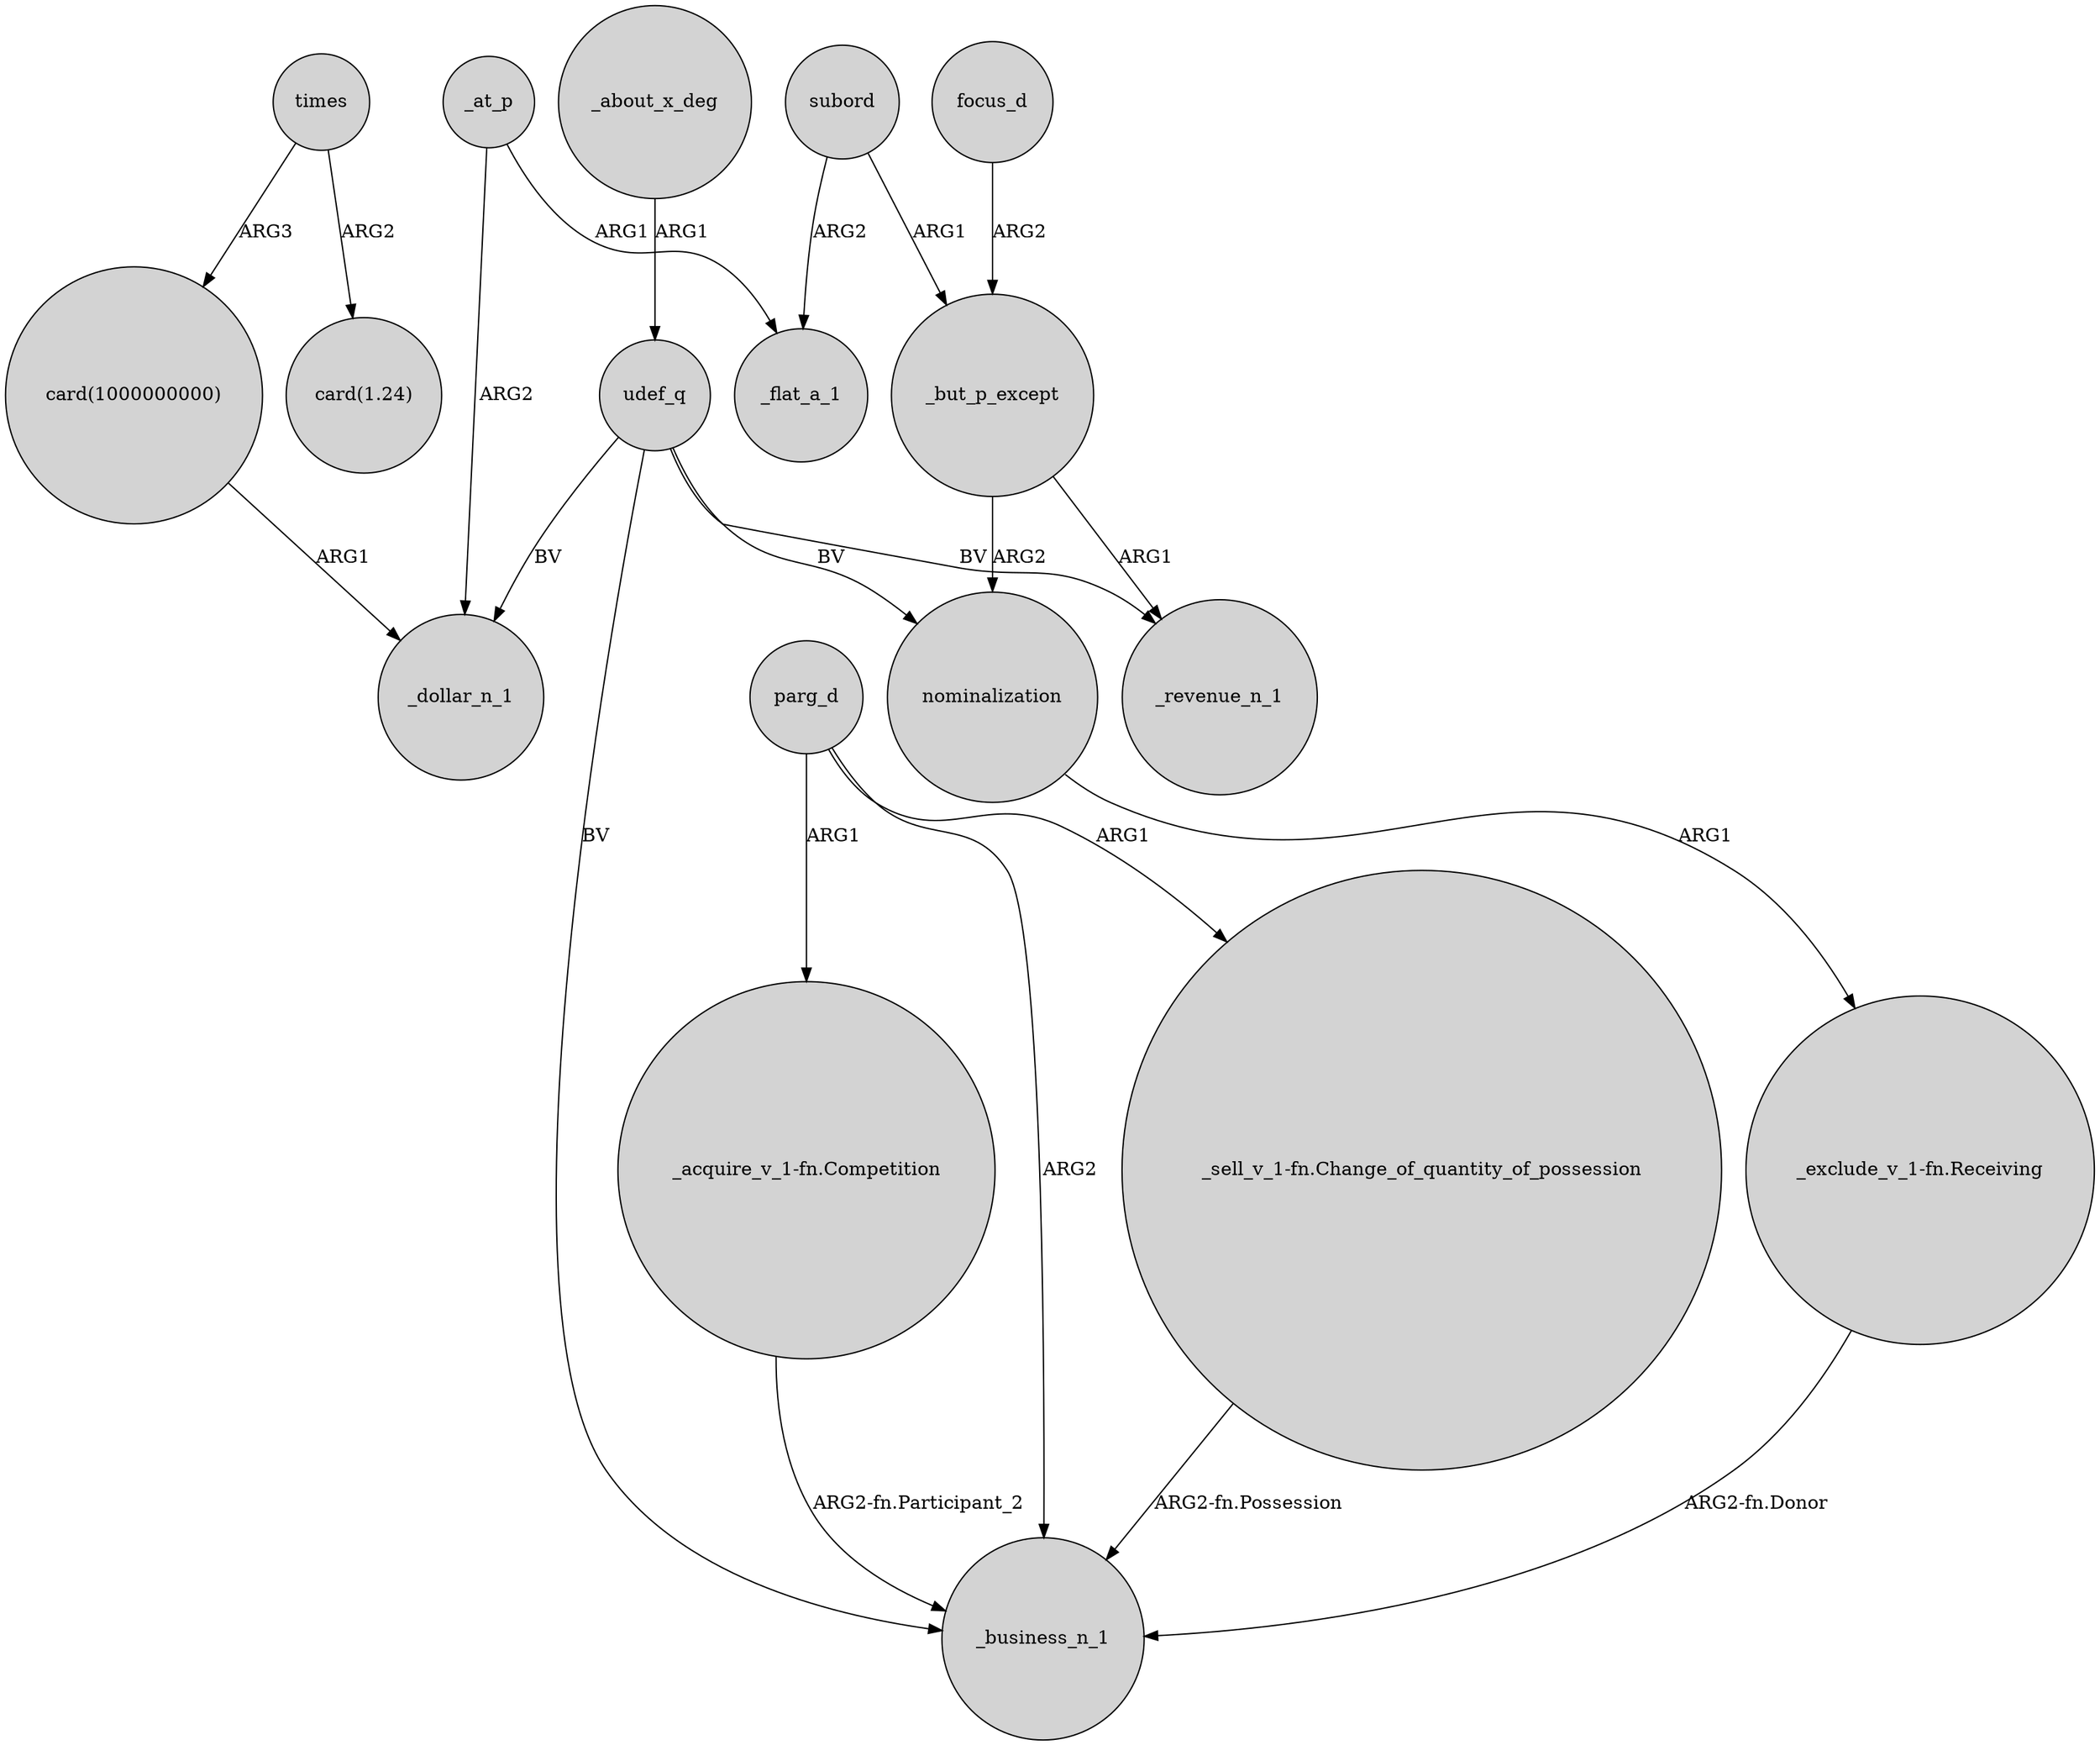 digraph {
	node [shape=circle style=filled]
	"card(1000000000)" -> _dollar_n_1 [label=ARG1]
	subord -> _but_p_except [label=ARG1]
	times -> "card(1.24)" [label=ARG2]
	_at_p -> _flat_a_1 [label=ARG1]
	udef_q -> nominalization [label=BV]
	_but_p_except -> _revenue_n_1 [label=ARG1]
	_but_p_except -> nominalization [label=ARG2]
	"_sell_v_1-fn.Change_of_quantity_of_possession" -> _business_n_1 [label="ARG2-fn.Possession"]
	parg_d -> _business_n_1 [label=ARG2]
	times -> "card(1000000000)" [label=ARG3]
	udef_q -> _business_n_1 [label=BV]
	parg_d -> "_sell_v_1-fn.Change_of_quantity_of_possession" [label=ARG1]
	udef_q -> _revenue_n_1 [label=BV]
	_about_x_deg -> udef_q [label=ARG1]
	focus_d -> _but_p_except [label=ARG2]
	_at_p -> _dollar_n_1 [label=ARG2]
	nominalization -> "_exclude_v_1-fn.Receiving" [label=ARG1]
	subord -> _flat_a_1 [label=ARG2]
	udef_q -> _dollar_n_1 [label=BV]
	"_acquire_v_1-fn.Competition" -> _business_n_1 [label="ARG2-fn.Participant_2"]
	parg_d -> "_acquire_v_1-fn.Competition" [label=ARG1]
	"_exclude_v_1-fn.Receiving" -> _business_n_1 [label="ARG2-fn.Donor"]
}
